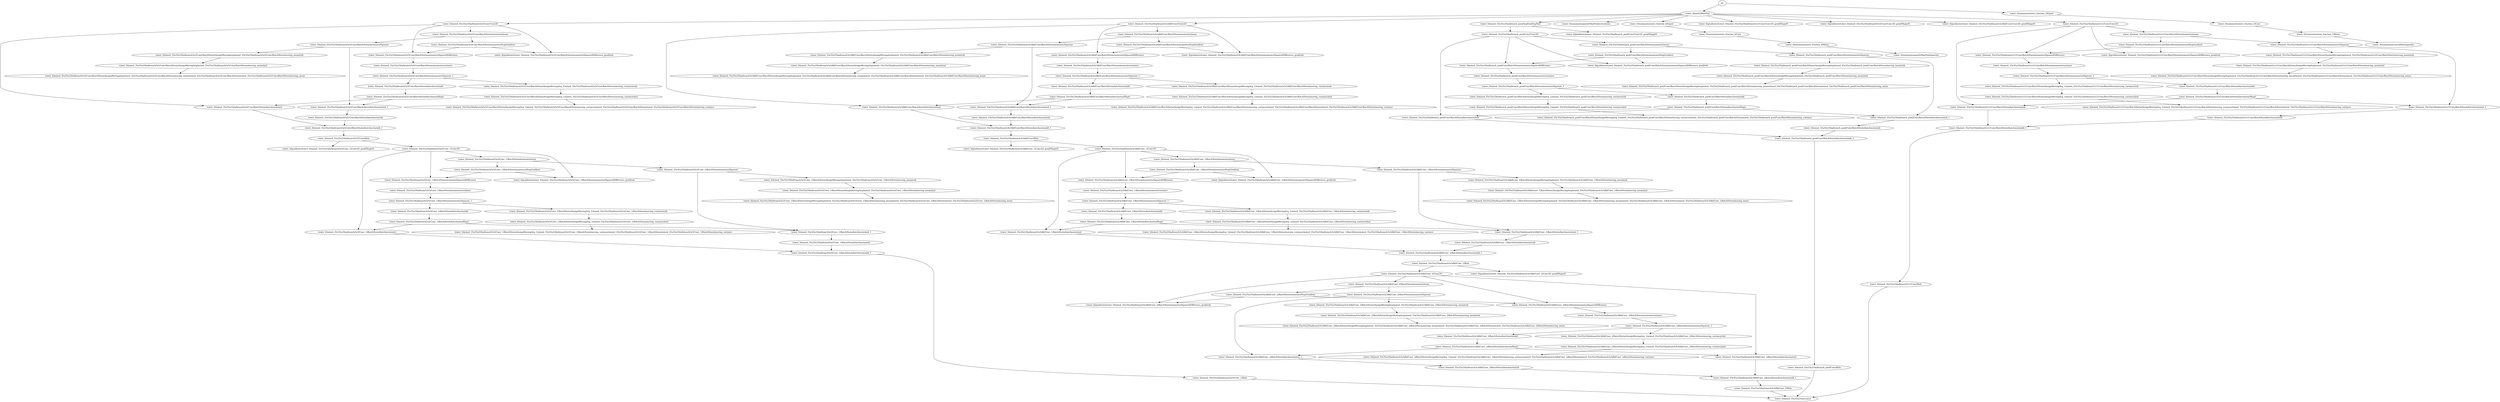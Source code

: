 digraph{
"tower_0/pool2/MaxPool"->"tower_0/mixed_35x35x256a/branch1x1/Conv/Conv2D"
"tower_0/mixed_35x35x256a/branch1x1/Conv/Conv2D"->"tower_0/mixed_35x35x256a/branch1x1/Conv/BatchNorm/moments/mean"
"tower_0/mixed_35x35x256a/branch1x1/Conv/BatchNorm/moments/mean"->"tower_0/mixed_35x35x256a/branch1x1/Conv/BatchNorm/moments/StopGradient"
"tower_0/mixed_35x35x256a/branch1x1/Conv/Conv2D"->"tower_0/mixed_35x35x256a/branch1x1/Conv/BatchNorm/moments/SquaredDifference"
"tower_0/mixed_35x35x256a/branch1x1/Conv/BatchNorm/moments/StopGradient"->"tower_0/mixed_35x35x256a/branch1x1/Conv/BatchNorm/moments/SquaredDifference"
"tower_0/mixed_35x35x256a/branch1x1/Conv/BatchNorm/moments/SquaredDifference"->"tower_0/mixed_35x35x256a/branch1x1/Conv/BatchNorm/moments/variance"
"tower_0/mixed_35x35x256a/branch1x1/Conv/BatchNorm/moments/mean"->"tower_0/mixed_35x35x256a/branch1x1/Conv/BatchNorm/moments/Squeeze"
"tower_0/mixed_35x35x256a/branch1x1/Conv/BatchNorm/moments/variance"->"tower_0/mixed_35x35x256a/branch1x1/Conv/BatchNorm/moments/Squeeze_1"
"tower_0/mixed_35x35x256a/branch1x1/Conv/BatchNorm/moments/Squeeze"->"tower_0/mixed_35x35x256a/branch1x1/Conv/BatchNorm/AssignMovingAvg/mixed_35x35x256a/branch1x1/Conv/BatchNorm/moving_mean/sub"
"tower_0/mixed_35x35x256a/branch1x1/Conv/BatchNorm/AssignMovingAvg/mixed_35x35x256a/branch1x1/Conv/BatchNorm/moving_mean/sub"->"tower_0/mixed_35x35x256a/branch1x1/Conv/BatchNorm/AssignMovingAvg/mixed_35x35x256a/branch1x1/Conv/BatchNorm/moving_mean/mul"
"tower_0/mixed_35x35x256a/branch1x1/Conv/BatchNorm/AssignMovingAvg/mixed_35x35x256a/branch1x1/Conv/BatchNorm/moving_mean/mul"->"tower_0/mixed_35x35x256a/branch1x1/Conv/BatchNorm/AssignMovingAvg/mixed_35x35x256a/branch1x1/Conv/BatchNorm/moving_mean/mixed_35x35x256a/branch1x1/Conv/BatchNorm/mixed_35x35x256a/branch1x1/Conv/BatchNorm/moving_mean"
"tower_0/mixed_35x35x256a/branch1x1/Conv/BatchNorm/moments/Squeeze_1"->"tower_0/mixed_35x35x256a/branch1x1/Conv/BatchNorm/AssignMovingAvg_1/mixed_35x35x256a/branch1x1/Conv/BatchNorm/moving_variance/sub"
"tower_0/mixed_35x35x256a/branch1x1/Conv/BatchNorm/AssignMovingAvg_1/mixed_35x35x256a/branch1x1/Conv/BatchNorm/moving_variance/sub"->"tower_0/mixed_35x35x256a/branch1x1/Conv/BatchNorm/AssignMovingAvg_1/mixed_35x35x256a/branch1x1/Conv/BatchNorm/moving_variance/mul"
"tower_0/mixed_35x35x256a/branch1x1/Conv/BatchNorm/AssignMovingAvg_1/mixed_35x35x256a/branch1x1/Conv/BatchNorm/moving_variance/mul"->"tower_0/mixed_35x35x256a/branch1x1/Conv/BatchNorm/AssignMovingAvg_1/mixed_35x35x256a/branch1x1/Conv/BatchNorm/moving_variance/mixed_35x35x256a/branch1x1/Conv/BatchNorm/mixed_35x35x256a/branch1x1/Conv/BatchNorm/moving_variance"
"tower_0/mixed_35x35x256a/branch1x1/Conv/BatchNorm/moments/Squeeze_1"->"tower_0/mixed_35x35x256a/branch1x1/Conv/BatchNorm/batchnorm/add"
"tower_0/mixed_35x35x256a/branch1x1/Conv/BatchNorm/batchnorm/add"->"tower_0/mixed_35x35x256a/branch1x1/Conv/BatchNorm/batchnorm/Rsqrt"
"tower_0/mixed_35x35x256a/branch1x1/Conv/Conv2D"->"tower_0/mixed_35x35x256a/branch1x1/Conv/BatchNorm/batchnorm/mul"
"tower_0/mixed_35x35x256a/branch1x1/Conv/BatchNorm/batchnorm/Rsqrt"->"tower_0/mixed_35x35x256a/branch1x1/Conv/BatchNorm/batchnorm/mul"
"tower_0/mixed_35x35x256a/branch1x1/Conv/BatchNorm/moments/Squeeze"->"tower_0/mixed_35x35x256a/branch1x1/Conv/BatchNorm/batchnorm/mul_1"
"tower_0/mixed_35x35x256a/branch1x1/Conv/BatchNorm/batchnorm/Rsqrt"->"tower_0/mixed_35x35x256a/branch1x1/Conv/BatchNorm/batchnorm/mul_1"
"tower_0/mixed_35x35x256a/branch1x1/Conv/BatchNorm/batchnorm/mul_1"->"tower_0/mixed_35x35x256a/branch1x1/Conv/BatchNorm/batchnorm/sub"
"tower_0/mixed_35x35x256a/branch1x1/Conv/BatchNorm/batchnorm/mul"->"tower_0/mixed_35x35x256a/branch1x1/Conv/BatchNorm/batchnorm/add_1"
"tower_0/mixed_35x35x256a/branch1x1/Conv/BatchNorm/batchnorm/sub"->"tower_0/mixed_35x35x256a/branch1x1/Conv/BatchNorm/batchnorm/add_1"
"tower_0/mixed_35x35x256a/branch1x1/Conv/BatchNorm/batchnorm/add_1"->"tower_0/mixed_35x35x256a/branch1x1/Conv/Relu"
"tower_0/pool2/MaxPool"->"tower_0/mixed_35x35x256a/branch5x5/Conv/Conv2D"
"tower_0/mixed_35x35x256a/branch5x5/Conv/Conv2D"->"tower_0/mixed_35x35x256a/branch5x5/Conv/BatchNorm/moments/mean"
"tower_0/mixed_35x35x256a/branch5x5/Conv/BatchNorm/moments/mean"->"tower_0/mixed_35x35x256a/branch5x5/Conv/BatchNorm/moments/StopGradient"
"tower_0/mixed_35x35x256a/branch5x5/Conv/Conv2D"->"tower_0/mixed_35x35x256a/branch5x5/Conv/BatchNorm/moments/SquaredDifference"
"tower_0/mixed_35x35x256a/branch5x5/Conv/BatchNorm/moments/StopGradient"->"tower_0/mixed_35x35x256a/branch5x5/Conv/BatchNorm/moments/SquaredDifference"
"tower_0/mixed_35x35x256a/branch5x5/Conv/BatchNorm/moments/SquaredDifference"->"tower_0/mixed_35x35x256a/branch5x5/Conv/BatchNorm/moments/variance"
"tower_0/mixed_35x35x256a/branch5x5/Conv/BatchNorm/moments/mean"->"tower_0/mixed_35x35x256a/branch5x5/Conv/BatchNorm/moments/Squeeze"
"tower_0/mixed_35x35x256a/branch5x5/Conv/BatchNorm/moments/variance"->"tower_0/mixed_35x35x256a/branch5x5/Conv/BatchNorm/moments/Squeeze_1"
"tower_0/mixed_35x35x256a/branch5x5/Conv/BatchNorm/moments/Squeeze"->"tower_0/mixed_35x35x256a/branch5x5/Conv/BatchNorm/AssignMovingAvg/mixed_35x35x256a/branch5x5/Conv/BatchNorm/moving_mean/sub"
"tower_0/mixed_35x35x256a/branch5x5/Conv/BatchNorm/AssignMovingAvg/mixed_35x35x256a/branch5x5/Conv/BatchNorm/moving_mean/sub"->"tower_0/mixed_35x35x256a/branch5x5/Conv/BatchNorm/AssignMovingAvg/mixed_35x35x256a/branch5x5/Conv/BatchNorm/moving_mean/mul"
"tower_0/mixed_35x35x256a/branch5x5/Conv/BatchNorm/AssignMovingAvg/mixed_35x35x256a/branch5x5/Conv/BatchNorm/moving_mean/mul"->"tower_0/mixed_35x35x256a/branch5x5/Conv/BatchNorm/AssignMovingAvg/mixed_35x35x256a/branch5x5/Conv/BatchNorm/moving_mean/mixed_35x35x256a/branch5x5/Conv/BatchNorm/mixed_35x35x256a/branch5x5/Conv/BatchNorm/moving_mean"
"tower_0/mixed_35x35x256a/branch5x5/Conv/BatchNorm/moments/Squeeze_1"->"tower_0/mixed_35x35x256a/branch5x5/Conv/BatchNorm/AssignMovingAvg_1/mixed_35x35x256a/branch5x5/Conv/BatchNorm/moving_variance/sub"
"tower_0/mixed_35x35x256a/branch5x5/Conv/BatchNorm/AssignMovingAvg_1/mixed_35x35x256a/branch5x5/Conv/BatchNorm/moving_variance/sub"->"tower_0/mixed_35x35x256a/branch5x5/Conv/BatchNorm/AssignMovingAvg_1/mixed_35x35x256a/branch5x5/Conv/BatchNorm/moving_variance/mul"
"tower_0/mixed_35x35x256a/branch5x5/Conv/BatchNorm/AssignMovingAvg_1/mixed_35x35x256a/branch5x5/Conv/BatchNorm/moving_variance/mul"->"tower_0/mixed_35x35x256a/branch5x5/Conv/BatchNorm/AssignMovingAvg_1/mixed_35x35x256a/branch5x5/Conv/BatchNorm/moving_variance/mixed_35x35x256a/branch5x5/Conv/BatchNorm/mixed_35x35x256a/branch5x5/Conv/BatchNorm/moving_variance"
"tower_0/mixed_35x35x256a/branch5x5/Conv/BatchNorm/moments/Squeeze_1"->"tower_0/mixed_35x35x256a/branch5x5/Conv/BatchNorm/batchnorm/add"
"tower_0/mixed_35x35x256a/branch5x5/Conv/BatchNorm/batchnorm/add"->"tower_0/mixed_35x35x256a/branch5x5/Conv/BatchNorm/batchnorm/Rsqrt"
"tower_0/mixed_35x35x256a/branch5x5/Conv/Conv2D"->"tower_0/mixed_35x35x256a/branch5x5/Conv/BatchNorm/batchnorm/mul"
"tower_0/mixed_35x35x256a/branch5x5/Conv/BatchNorm/batchnorm/Rsqrt"->"tower_0/mixed_35x35x256a/branch5x5/Conv/BatchNorm/batchnorm/mul"
"tower_0/mixed_35x35x256a/branch5x5/Conv/BatchNorm/moments/Squeeze"->"tower_0/mixed_35x35x256a/branch5x5/Conv/BatchNorm/batchnorm/mul_1"
"tower_0/mixed_35x35x256a/branch5x5/Conv/BatchNorm/batchnorm/Rsqrt"->"tower_0/mixed_35x35x256a/branch5x5/Conv/BatchNorm/batchnorm/mul_1"
"tower_0/mixed_35x35x256a/branch5x5/Conv/BatchNorm/batchnorm/mul_1"->"tower_0/mixed_35x35x256a/branch5x5/Conv/BatchNorm/batchnorm/sub"
"tower_0/mixed_35x35x256a/branch5x5/Conv/BatchNorm/batchnorm/mul"->"tower_0/mixed_35x35x256a/branch5x5/Conv/BatchNorm/batchnorm/add_1"
"tower_0/mixed_35x35x256a/branch5x5/Conv/BatchNorm/batchnorm/sub"->"tower_0/mixed_35x35x256a/branch5x5/Conv/BatchNorm/batchnorm/add_1"
"tower_0/mixed_35x35x256a/branch5x5/Conv/BatchNorm/batchnorm/add_1"->"tower_0/mixed_35x35x256a/branch5x5/Conv/Relu"
"tower_0/mixed_35x35x256a/branch5x5/Conv/Relu"->"tower_0/mixed_35x35x256a/branch5x5/Conv_1/Conv2D"
"tower_0/mixed_35x35x256a/branch5x5/Conv_1/Conv2D"->"tower_0/mixed_35x35x256a/branch5x5/Conv_1/BatchNorm/moments/mean"
"tower_0/mixed_35x35x256a/branch5x5/Conv_1/BatchNorm/moments/mean"->"tower_0/mixed_35x35x256a/branch5x5/Conv_1/BatchNorm/moments/StopGradient"
"tower_0/mixed_35x35x256a/branch5x5/Conv_1/Conv2D"->"tower_0/mixed_35x35x256a/branch5x5/Conv_1/BatchNorm/moments/SquaredDifference"
"tower_0/mixed_35x35x256a/branch5x5/Conv_1/BatchNorm/moments/StopGradient"->"tower_0/mixed_35x35x256a/branch5x5/Conv_1/BatchNorm/moments/SquaredDifference"
"tower_0/mixed_35x35x256a/branch5x5/Conv_1/BatchNorm/moments/SquaredDifference"->"tower_0/mixed_35x35x256a/branch5x5/Conv_1/BatchNorm/moments/variance"
"tower_0/mixed_35x35x256a/branch5x5/Conv_1/BatchNorm/moments/mean"->"tower_0/mixed_35x35x256a/branch5x5/Conv_1/BatchNorm/moments/Squeeze"
"tower_0/mixed_35x35x256a/branch5x5/Conv_1/BatchNorm/moments/variance"->"tower_0/mixed_35x35x256a/branch5x5/Conv_1/BatchNorm/moments/Squeeze_1"
"tower_0/mixed_35x35x256a/branch5x5/Conv_1/BatchNorm/moments/Squeeze"->"tower_0/mixed_35x35x256a/branch5x5/Conv_1/BatchNorm/AssignMovingAvg/mixed_35x35x256a/branch5x5/Conv_1/BatchNorm/moving_mean/sub"
"tower_0/mixed_35x35x256a/branch5x5/Conv_1/BatchNorm/AssignMovingAvg/mixed_35x35x256a/branch5x5/Conv_1/BatchNorm/moving_mean/sub"->"tower_0/mixed_35x35x256a/branch5x5/Conv_1/BatchNorm/AssignMovingAvg/mixed_35x35x256a/branch5x5/Conv_1/BatchNorm/moving_mean/mul"
"tower_0/mixed_35x35x256a/branch5x5/Conv_1/BatchNorm/AssignMovingAvg/mixed_35x35x256a/branch5x5/Conv_1/BatchNorm/moving_mean/mul"->"tower_0/mixed_35x35x256a/branch5x5/Conv_1/BatchNorm/AssignMovingAvg/mixed_35x35x256a/branch5x5/Conv_1/BatchNorm/moving_mean/mixed_35x35x256a/branch5x5/Conv_1/BatchNorm/mixed_35x35x256a/branch5x5/Conv_1/BatchNorm/moving_mean"
"tower_0/mixed_35x35x256a/branch5x5/Conv_1/BatchNorm/moments/Squeeze_1"->"tower_0/mixed_35x35x256a/branch5x5/Conv_1/BatchNorm/AssignMovingAvg_1/mixed_35x35x256a/branch5x5/Conv_1/BatchNorm/moving_variance/sub"
"tower_0/mixed_35x35x256a/branch5x5/Conv_1/BatchNorm/AssignMovingAvg_1/mixed_35x35x256a/branch5x5/Conv_1/BatchNorm/moving_variance/sub"->"tower_0/mixed_35x35x256a/branch5x5/Conv_1/BatchNorm/AssignMovingAvg_1/mixed_35x35x256a/branch5x5/Conv_1/BatchNorm/moving_variance/mul"
"tower_0/mixed_35x35x256a/branch5x5/Conv_1/BatchNorm/AssignMovingAvg_1/mixed_35x35x256a/branch5x5/Conv_1/BatchNorm/moving_variance/mul"->"tower_0/mixed_35x35x256a/branch5x5/Conv_1/BatchNorm/AssignMovingAvg_1/mixed_35x35x256a/branch5x5/Conv_1/BatchNorm/moving_variance/mixed_35x35x256a/branch5x5/Conv_1/BatchNorm/mixed_35x35x256a/branch5x5/Conv_1/BatchNorm/moving_variance"
"tower_0/mixed_35x35x256a/branch5x5/Conv_1/BatchNorm/moments/Squeeze_1"->"tower_0/mixed_35x35x256a/branch5x5/Conv_1/BatchNorm/batchnorm/add"
"tower_0/mixed_35x35x256a/branch5x5/Conv_1/BatchNorm/batchnorm/add"->"tower_0/mixed_35x35x256a/branch5x5/Conv_1/BatchNorm/batchnorm/Rsqrt"
"tower_0/mixed_35x35x256a/branch5x5/Conv_1/Conv2D"->"tower_0/mixed_35x35x256a/branch5x5/Conv_1/BatchNorm/batchnorm/mul"
"tower_0/mixed_35x35x256a/branch5x5/Conv_1/BatchNorm/batchnorm/Rsqrt"->"tower_0/mixed_35x35x256a/branch5x5/Conv_1/BatchNorm/batchnorm/mul"
"tower_0/mixed_35x35x256a/branch5x5/Conv_1/BatchNorm/moments/Squeeze"->"tower_0/mixed_35x35x256a/branch5x5/Conv_1/BatchNorm/batchnorm/mul_1"
"tower_0/mixed_35x35x256a/branch5x5/Conv_1/BatchNorm/batchnorm/Rsqrt"->"tower_0/mixed_35x35x256a/branch5x5/Conv_1/BatchNorm/batchnorm/mul_1"
"tower_0/mixed_35x35x256a/branch5x5/Conv_1/BatchNorm/batchnorm/mul_1"->"tower_0/mixed_35x35x256a/branch5x5/Conv_1/BatchNorm/batchnorm/sub"
"tower_0/mixed_35x35x256a/branch5x5/Conv_1/BatchNorm/batchnorm/mul"->"tower_0/mixed_35x35x256a/branch5x5/Conv_1/BatchNorm/batchnorm/add_1"
"tower_0/mixed_35x35x256a/branch5x5/Conv_1/BatchNorm/batchnorm/sub"->"tower_0/mixed_35x35x256a/branch5x5/Conv_1/BatchNorm/batchnorm/add_1"
"tower_0/mixed_35x35x256a/branch5x5/Conv_1/BatchNorm/batchnorm/add_1"->"tower_0/mixed_35x35x256a/branch5x5/Conv_1/Relu"
"tower_0/pool2/MaxPool"->"tower_0/mixed_35x35x256a/branch3x3dbl/Conv/Conv2D"
"tower_0/mixed_35x35x256a/branch3x3dbl/Conv/Conv2D"->"tower_0/mixed_35x35x256a/branch3x3dbl/Conv/BatchNorm/moments/mean"
"tower_0/mixed_35x35x256a/branch3x3dbl/Conv/BatchNorm/moments/mean"->"tower_0/mixed_35x35x256a/branch3x3dbl/Conv/BatchNorm/moments/StopGradient"
"tower_0/mixed_35x35x256a/branch3x3dbl/Conv/Conv2D"->"tower_0/mixed_35x35x256a/branch3x3dbl/Conv/BatchNorm/moments/SquaredDifference"
"tower_0/mixed_35x35x256a/branch3x3dbl/Conv/BatchNorm/moments/StopGradient"->"tower_0/mixed_35x35x256a/branch3x3dbl/Conv/BatchNorm/moments/SquaredDifference"
"tower_0/mixed_35x35x256a/branch3x3dbl/Conv/BatchNorm/moments/SquaredDifference"->"tower_0/mixed_35x35x256a/branch3x3dbl/Conv/BatchNorm/moments/variance"
"tower_0/mixed_35x35x256a/branch3x3dbl/Conv/BatchNorm/moments/mean"->"tower_0/mixed_35x35x256a/branch3x3dbl/Conv/BatchNorm/moments/Squeeze"
"tower_0/mixed_35x35x256a/branch3x3dbl/Conv/BatchNorm/moments/variance"->"tower_0/mixed_35x35x256a/branch3x3dbl/Conv/BatchNorm/moments/Squeeze_1"
"tower_0/mixed_35x35x256a/branch3x3dbl/Conv/BatchNorm/moments/Squeeze"->"tower_0/mixed_35x35x256a/branch3x3dbl/Conv/BatchNorm/AssignMovingAvg/mixed_35x35x256a/branch3x3dbl/Conv/BatchNorm/moving_mean/sub"
"tower_0/mixed_35x35x256a/branch3x3dbl/Conv/BatchNorm/AssignMovingAvg/mixed_35x35x256a/branch3x3dbl/Conv/BatchNorm/moving_mean/sub"->"tower_0/mixed_35x35x256a/branch3x3dbl/Conv/BatchNorm/AssignMovingAvg/mixed_35x35x256a/branch3x3dbl/Conv/BatchNorm/moving_mean/mul"
"tower_0/mixed_35x35x256a/branch3x3dbl/Conv/BatchNorm/AssignMovingAvg/mixed_35x35x256a/branch3x3dbl/Conv/BatchNorm/moving_mean/mul"->"tower_0/mixed_35x35x256a/branch3x3dbl/Conv/BatchNorm/AssignMovingAvg/mixed_35x35x256a/branch3x3dbl/Conv/BatchNorm/moving_mean/mixed_35x35x256a/branch3x3dbl/Conv/BatchNorm/mixed_35x35x256a/branch3x3dbl/Conv/BatchNorm/moving_mean"
"tower_0/mixed_35x35x256a/branch3x3dbl/Conv/BatchNorm/moments/Squeeze_1"->"tower_0/mixed_35x35x256a/branch3x3dbl/Conv/BatchNorm/AssignMovingAvg_1/mixed_35x35x256a/branch3x3dbl/Conv/BatchNorm/moving_variance/sub"
"tower_0/mixed_35x35x256a/branch3x3dbl/Conv/BatchNorm/AssignMovingAvg_1/mixed_35x35x256a/branch3x3dbl/Conv/BatchNorm/moving_variance/sub"->"tower_0/mixed_35x35x256a/branch3x3dbl/Conv/BatchNorm/AssignMovingAvg_1/mixed_35x35x256a/branch3x3dbl/Conv/BatchNorm/moving_variance/mul"
"tower_0/mixed_35x35x256a/branch3x3dbl/Conv/BatchNorm/AssignMovingAvg_1/mixed_35x35x256a/branch3x3dbl/Conv/BatchNorm/moving_variance/mul"->"tower_0/mixed_35x35x256a/branch3x3dbl/Conv/BatchNorm/AssignMovingAvg_1/mixed_35x35x256a/branch3x3dbl/Conv/BatchNorm/moving_variance/mixed_35x35x256a/branch3x3dbl/Conv/BatchNorm/mixed_35x35x256a/branch3x3dbl/Conv/BatchNorm/moving_variance"
"tower_0/mixed_35x35x256a/branch3x3dbl/Conv/BatchNorm/moments/Squeeze_1"->"tower_0/mixed_35x35x256a/branch3x3dbl/Conv/BatchNorm/batchnorm/add"
"tower_0/mixed_35x35x256a/branch3x3dbl/Conv/BatchNorm/batchnorm/add"->"tower_0/mixed_35x35x256a/branch3x3dbl/Conv/BatchNorm/batchnorm/Rsqrt"
"tower_0/mixed_35x35x256a/branch3x3dbl/Conv/Conv2D"->"tower_0/mixed_35x35x256a/branch3x3dbl/Conv/BatchNorm/batchnorm/mul"
"tower_0/mixed_35x35x256a/branch3x3dbl/Conv/BatchNorm/batchnorm/Rsqrt"->"tower_0/mixed_35x35x256a/branch3x3dbl/Conv/BatchNorm/batchnorm/mul"
"tower_0/mixed_35x35x256a/branch3x3dbl/Conv/BatchNorm/moments/Squeeze"->"tower_0/mixed_35x35x256a/branch3x3dbl/Conv/BatchNorm/batchnorm/mul_1"
"tower_0/mixed_35x35x256a/branch3x3dbl/Conv/BatchNorm/batchnorm/Rsqrt"->"tower_0/mixed_35x35x256a/branch3x3dbl/Conv/BatchNorm/batchnorm/mul_1"
"tower_0/mixed_35x35x256a/branch3x3dbl/Conv/BatchNorm/batchnorm/mul_1"->"tower_0/mixed_35x35x256a/branch3x3dbl/Conv/BatchNorm/batchnorm/sub"
"tower_0/mixed_35x35x256a/branch3x3dbl/Conv/BatchNorm/batchnorm/mul"->"tower_0/mixed_35x35x256a/branch3x3dbl/Conv/BatchNorm/batchnorm/add_1"
"tower_0/mixed_35x35x256a/branch3x3dbl/Conv/BatchNorm/batchnorm/sub"->"tower_0/mixed_35x35x256a/branch3x3dbl/Conv/BatchNorm/batchnorm/add_1"
"tower_0/mixed_35x35x256a/branch3x3dbl/Conv/BatchNorm/batchnorm/add_1"->"tower_0/mixed_35x35x256a/branch3x3dbl/Conv/Relu"
"tower_0/mixed_35x35x256a/branch3x3dbl/Conv/Relu"->"tower_0/mixed_35x35x256a/branch3x3dbl/Conv_1/Conv2D"
"tower_0/mixed_35x35x256a/branch3x3dbl/Conv_1/Conv2D"->"tower_0/mixed_35x35x256a/branch3x3dbl/Conv_1/BatchNorm/moments/mean"
"tower_0/mixed_35x35x256a/branch3x3dbl/Conv_1/BatchNorm/moments/mean"->"tower_0/mixed_35x35x256a/branch3x3dbl/Conv_1/BatchNorm/moments/StopGradient"
"tower_0/mixed_35x35x256a/branch3x3dbl/Conv_1/Conv2D"->"tower_0/mixed_35x35x256a/branch3x3dbl/Conv_1/BatchNorm/moments/SquaredDifference"
"tower_0/mixed_35x35x256a/branch3x3dbl/Conv_1/BatchNorm/moments/StopGradient"->"tower_0/mixed_35x35x256a/branch3x3dbl/Conv_1/BatchNorm/moments/SquaredDifference"
"tower_0/mixed_35x35x256a/branch3x3dbl/Conv_1/BatchNorm/moments/SquaredDifference"->"tower_0/mixed_35x35x256a/branch3x3dbl/Conv_1/BatchNorm/moments/variance"
"tower_0/mixed_35x35x256a/branch3x3dbl/Conv_1/BatchNorm/moments/mean"->"tower_0/mixed_35x35x256a/branch3x3dbl/Conv_1/BatchNorm/moments/Squeeze"
"tower_0/mixed_35x35x256a/branch3x3dbl/Conv_1/BatchNorm/moments/variance"->"tower_0/mixed_35x35x256a/branch3x3dbl/Conv_1/BatchNorm/moments/Squeeze_1"
"tower_0/mixed_35x35x256a/branch3x3dbl/Conv_1/BatchNorm/moments/Squeeze"->"tower_0/mixed_35x35x256a/branch3x3dbl/Conv_1/BatchNorm/AssignMovingAvg/mixed_35x35x256a/branch3x3dbl/Conv_1/BatchNorm/moving_mean/sub"
"tower_0/mixed_35x35x256a/branch3x3dbl/Conv_1/BatchNorm/AssignMovingAvg/mixed_35x35x256a/branch3x3dbl/Conv_1/BatchNorm/moving_mean/sub"->"tower_0/mixed_35x35x256a/branch3x3dbl/Conv_1/BatchNorm/AssignMovingAvg/mixed_35x35x256a/branch3x3dbl/Conv_1/BatchNorm/moving_mean/mul"
"tower_0/mixed_35x35x256a/branch3x3dbl/Conv_1/BatchNorm/AssignMovingAvg/mixed_35x35x256a/branch3x3dbl/Conv_1/BatchNorm/moving_mean/mul"->"tower_0/mixed_35x35x256a/branch3x3dbl/Conv_1/BatchNorm/AssignMovingAvg/mixed_35x35x256a/branch3x3dbl/Conv_1/BatchNorm/moving_mean/mixed_35x35x256a/branch3x3dbl/Conv_1/BatchNorm/mixed_35x35x256a/branch3x3dbl/Conv_1/BatchNorm/moving_mean"
"tower_0/mixed_35x35x256a/branch3x3dbl/Conv_1/BatchNorm/moments/Squeeze_1"->"tower_0/mixed_35x35x256a/branch3x3dbl/Conv_1/BatchNorm/AssignMovingAvg_1/mixed_35x35x256a/branch3x3dbl/Conv_1/BatchNorm/moving_variance/sub"
"tower_0/mixed_35x35x256a/branch3x3dbl/Conv_1/BatchNorm/AssignMovingAvg_1/mixed_35x35x256a/branch3x3dbl/Conv_1/BatchNorm/moving_variance/sub"->"tower_0/mixed_35x35x256a/branch3x3dbl/Conv_1/BatchNorm/AssignMovingAvg_1/mixed_35x35x256a/branch3x3dbl/Conv_1/BatchNorm/moving_variance/mul"
"tower_0/mixed_35x35x256a/branch3x3dbl/Conv_1/BatchNorm/AssignMovingAvg_1/mixed_35x35x256a/branch3x3dbl/Conv_1/BatchNorm/moving_variance/mul"->"tower_0/mixed_35x35x256a/branch3x3dbl/Conv_1/BatchNorm/AssignMovingAvg_1/mixed_35x35x256a/branch3x3dbl/Conv_1/BatchNorm/moving_variance/mixed_35x35x256a/branch3x3dbl/Conv_1/BatchNorm/mixed_35x35x256a/branch3x3dbl/Conv_1/BatchNorm/moving_variance"
"tower_0/mixed_35x35x256a/branch3x3dbl/Conv_1/BatchNorm/moments/Squeeze_1"->"tower_0/mixed_35x35x256a/branch3x3dbl/Conv_1/BatchNorm/batchnorm/add"
"tower_0/mixed_35x35x256a/branch3x3dbl/Conv_1/BatchNorm/batchnorm/add"->"tower_0/mixed_35x35x256a/branch3x3dbl/Conv_1/BatchNorm/batchnorm/Rsqrt"
"tower_0/mixed_35x35x256a/branch3x3dbl/Conv_1/Conv2D"->"tower_0/mixed_35x35x256a/branch3x3dbl/Conv_1/BatchNorm/batchnorm/mul"
"tower_0/mixed_35x35x256a/branch3x3dbl/Conv_1/BatchNorm/batchnorm/Rsqrt"->"tower_0/mixed_35x35x256a/branch3x3dbl/Conv_1/BatchNorm/batchnorm/mul"
"tower_0/mixed_35x35x256a/branch3x3dbl/Conv_1/BatchNorm/moments/Squeeze"->"tower_0/mixed_35x35x256a/branch3x3dbl/Conv_1/BatchNorm/batchnorm/mul_1"
"tower_0/mixed_35x35x256a/branch3x3dbl/Conv_1/BatchNorm/batchnorm/Rsqrt"->"tower_0/mixed_35x35x256a/branch3x3dbl/Conv_1/BatchNorm/batchnorm/mul_1"
"tower_0/mixed_35x35x256a/branch3x3dbl/Conv_1/BatchNorm/batchnorm/mul_1"->"tower_0/mixed_35x35x256a/branch3x3dbl/Conv_1/BatchNorm/batchnorm/sub"
"tower_0/mixed_35x35x256a/branch3x3dbl/Conv_1/BatchNorm/batchnorm/mul"->"tower_0/mixed_35x35x256a/branch3x3dbl/Conv_1/BatchNorm/batchnorm/add_1"
"tower_0/mixed_35x35x256a/branch3x3dbl/Conv_1/BatchNorm/batchnorm/sub"->"tower_0/mixed_35x35x256a/branch3x3dbl/Conv_1/BatchNorm/batchnorm/add_1"
"tower_0/mixed_35x35x256a/branch3x3dbl/Conv_1/BatchNorm/batchnorm/add_1"->"tower_0/mixed_35x35x256a/branch3x3dbl/Conv_1/Relu"
"tower_0/mixed_35x35x256a/branch3x3dbl/Conv_1/Relu"->"tower_0/mixed_35x35x256a/branch3x3dbl/Conv_2/Conv2D"
"tower_0/mixed_35x35x256a/branch3x3dbl/Conv_2/Conv2D"->"tower_0/mixed_35x35x256a/branch3x3dbl/Conv_2/BatchNorm/moments/mean"
"tower_0/mixed_35x35x256a/branch3x3dbl/Conv_2/BatchNorm/moments/mean"->"tower_0/mixed_35x35x256a/branch3x3dbl/Conv_2/BatchNorm/moments/StopGradient"
"tower_0/mixed_35x35x256a/branch3x3dbl/Conv_2/Conv2D"->"tower_0/mixed_35x35x256a/branch3x3dbl/Conv_2/BatchNorm/moments/SquaredDifference"
"tower_0/mixed_35x35x256a/branch3x3dbl/Conv_2/BatchNorm/moments/StopGradient"->"tower_0/mixed_35x35x256a/branch3x3dbl/Conv_2/BatchNorm/moments/SquaredDifference"
"tower_0/mixed_35x35x256a/branch3x3dbl/Conv_2/BatchNorm/moments/SquaredDifference"->"tower_0/mixed_35x35x256a/branch3x3dbl/Conv_2/BatchNorm/moments/variance"
"tower_0/mixed_35x35x256a/branch3x3dbl/Conv_2/BatchNorm/moments/mean"->"tower_0/mixed_35x35x256a/branch3x3dbl/Conv_2/BatchNorm/moments/Squeeze"
"tower_0/mixed_35x35x256a/branch3x3dbl/Conv_2/BatchNorm/moments/variance"->"tower_0/mixed_35x35x256a/branch3x3dbl/Conv_2/BatchNorm/moments/Squeeze_1"
"tower_0/mixed_35x35x256a/branch3x3dbl/Conv_2/BatchNorm/moments/Squeeze"->"tower_0/mixed_35x35x256a/branch3x3dbl/Conv_2/BatchNorm/AssignMovingAvg/mixed_35x35x256a/branch3x3dbl/Conv_2/BatchNorm/moving_mean/sub"
"tower_0/mixed_35x35x256a/branch3x3dbl/Conv_2/BatchNorm/AssignMovingAvg/mixed_35x35x256a/branch3x3dbl/Conv_2/BatchNorm/moving_mean/sub"->"tower_0/mixed_35x35x256a/branch3x3dbl/Conv_2/BatchNorm/AssignMovingAvg/mixed_35x35x256a/branch3x3dbl/Conv_2/BatchNorm/moving_mean/mul"
"tower_0/mixed_35x35x256a/branch3x3dbl/Conv_2/BatchNorm/AssignMovingAvg/mixed_35x35x256a/branch3x3dbl/Conv_2/BatchNorm/moving_mean/mul"->"tower_0/mixed_35x35x256a/branch3x3dbl/Conv_2/BatchNorm/AssignMovingAvg/mixed_35x35x256a/branch3x3dbl/Conv_2/BatchNorm/moving_mean/mixed_35x35x256a/branch3x3dbl/Conv_2/BatchNorm/mixed_35x35x256a/branch3x3dbl/Conv_2/BatchNorm/moving_mean"
"tower_0/mixed_35x35x256a/branch3x3dbl/Conv_2/BatchNorm/moments/Squeeze_1"->"tower_0/mixed_35x35x256a/branch3x3dbl/Conv_2/BatchNorm/AssignMovingAvg_1/mixed_35x35x256a/branch3x3dbl/Conv_2/BatchNorm/moving_variance/sub"
"tower_0/mixed_35x35x256a/branch3x3dbl/Conv_2/BatchNorm/AssignMovingAvg_1/mixed_35x35x256a/branch3x3dbl/Conv_2/BatchNorm/moving_variance/sub"->"tower_0/mixed_35x35x256a/branch3x3dbl/Conv_2/BatchNorm/AssignMovingAvg_1/mixed_35x35x256a/branch3x3dbl/Conv_2/BatchNorm/moving_variance/mul"
"tower_0/mixed_35x35x256a/branch3x3dbl/Conv_2/BatchNorm/AssignMovingAvg_1/mixed_35x35x256a/branch3x3dbl/Conv_2/BatchNorm/moving_variance/mul"->"tower_0/mixed_35x35x256a/branch3x3dbl/Conv_2/BatchNorm/AssignMovingAvg_1/mixed_35x35x256a/branch3x3dbl/Conv_2/BatchNorm/moving_variance/mixed_35x35x256a/branch3x3dbl/Conv_2/BatchNorm/mixed_35x35x256a/branch3x3dbl/Conv_2/BatchNorm/moving_variance"
"tower_0/mixed_35x35x256a/branch3x3dbl/Conv_2/BatchNorm/moments/Squeeze_1"->"tower_0/mixed_35x35x256a/branch3x3dbl/Conv_2/BatchNorm/batchnorm/add"
"tower_0/mixed_35x35x256a/branch3x3dbl/Conv_2/BatchNorm/batchnorm/add"->"tower_0/mixed_35x35x256a/branch3x3dbl/Conv_2/BatchNorm/batchnorm/Rsqrt"
"tower_0/mixed_35x35x256a/branch3x3dbl/Conv_2/Conv2D"->"tower_0/mixed_35x35x256a/branch3x3dbl/Conv_2/BatchNorm/batchnorm/mul"
"tower_0/mixed_35x35x256a/branch3x3dbl/Conv_2/BatchNorm/batchnorm/Rsqrt"->"tower_0/mixed_35x35x256a/branch3x3dbl/Conv_2/BatchNorm/batchnorm/mul"
"tower_0/mixed_35x35x256a/branch3x3dbl/Conv_2/BatchNorm/moments/Squeeze"->"tower_0/mixed_35x35x256a/branch3x3dbl/Conv_2/BatchNorm/batchnorm/mul_1"
"tower_0/mixed_35x35x256a/branch3x3dbl/Conv_2/BatchNorm/batchnorm/Rsqrt"->"tower_0/mixed_35x35x256a/branch3x3dbl/Conv_2/BatchNorm/batchnorm/mul_1"
"tower_0/mixed_35x35x256a/branch3x3dbl/Conv_2/BatchNorm/batchnorm/mul_1"->"tower_0/mixed_35x35x256a/branch3x3dbl/Conv_2/BatchNorm/batchnorm/sub"
"tower_0/mixed_35x35x256a/branch3x3dbl/Conv_2/BatchNorm/batchnorm/mul"->"tower_0/mixed_35x35x256a/branch3x3dbl/Conv_2/BatchNorm/batchnorm/add_1"
"tower_0/mixed_35x35x256a/branch3x3dbl/Conv_2/BatchNorm/batchnorm/sub"->"tower_0/mixed_35x35x256a/branch3x3dbl/Conv_2/BatchNorm/batchnorm/add_1"
"tower_0/mixed_35x35x256a/branch3x3dbl/Conv_2/BatchNorm/batchnorm/add_1"->"tower_0/mixed_35x35x256a/branch3x3dbl/Conv_2/Relu"
"tower_0/pool2/MaxPool"->"tower_0/mixed_35x35x256a/branch_pool/AvgPool/AvgPool"
"tower_0/mixed_35x35x256a/branch_pool/AvgPool/AvgPool"->"tower_0/mixed_35x35x256a/branch_pool/Conv/Conv2D"
"tower_0/mixed_35x35x256a/branch_pool/Conv/Conv2D"->"tower_0/mixed_35x35x256a/branch_pool/Conv/BatchNorm/moments/mean"
"tower_0/mixed_35x35x256a/branch_pool/Conv/BatchNorm/moments/mean"->"tower_0/mixed_35x35x256a/branch_pool/Conv/BatchNorm/moments/StopGradient"
"tower_0/mixed_35x35x256a/branch_pool/Conv/Conv2D"->"tower_0/mixed_35x35x256a/branch_pool/Conv/BatchNorm/moments/SquaredDifference"
"tower_0/mixed_35x35x256a/branch_pool/Conv/BatchNorm/moments/StopGradient"->"tower_0/mixed_35x35x256a/branch_pool/Conv/BatchNorm/moments/SquaredDifference"
"tower_0/mixed_35x35x256a/branch_pool/Conv/BatchNorm/moments/SquaredDifference"->"tower_0/mixed_35x35x256a/branch_pool/Conv/BatchNorm/moments/variance"
"tower_0/mixed_35x35x256a/branch_pool/Conv/BatchNorm/moments/mean"->"tower_0/mixed_35x35x256a/branch_pool/Conv/BatchNorm/moments/Squeeze"
"tower_0/mixed_35x35x256a/branch_pool/Conv/BatchNorm/moments/variance"->"tower_0/mixed_35x35x256a/branch_pool/Conv/BatchNorm/moments/Squeeze_1"
"tower_0/mixed_35x35x256a/branch_pool/Conv/BatchNorm/moments/Squeeze"->"tower_0/mixed_35x35x256a/branch_pool/Conv/BatchNorm/AssignMovingAvg/mixed_35x35x256a/branch_pool/Conv/BatchNorm/moving_mean/sub"
"tower_0/mixed_35x35x256a/branch_pool/Conv/BatchNorm/AssignMovingAvg/mixed_35x35x256a/branch_pool/Conv/BatchNorm/moving_mean/sub"->"tower_0/mixed_35x35x256a/branch_pool/Conv/BatchNorm/AssignMovingAvg/mixed_35x35x256a/branch_pool/Conv/BatchNorm/moving_mean/mul"
"tower_0/mixed_35x35x256a/branch_pool/Conv/BatchNorm/AssignMovingAvg/mixed_35x35x256a/branch_pool/Conv/BatchNorm/moving_mean/mul"->"tower_0/mixed_35x35x256a/branch_pool/Conv/BatchNorm/AssignMovingAvg/mixed_35x35x256a/branch_pool/Conv/BatchNorm/moving_mean/mixed_35x35x256a/branch_pool/Conv/BatchNorm/mixed_35x35x256a/branch_pool/Conv/BatchNorm/moving_mean"
"tower_0/mixed_35x35x256a/branch_pool/Conv/BatchNorm/moments/Squeeze_1"->"tower_0/mixed_35x35x256a/branch_pool/Conv/BatchNorm/AssignMovingAvg_1/mixed_35x35x256a/branch_pool/Conv/BatchNorm/moving_variance/sub"
"tower_0/mixed_35x35x256a/branch_pool/Conv/BatchNorm/AssignMovingAvg_1/mixed_35x35x256a/branch_pool/Conv/BatchNorm/moving_variance/sub"->"tower_0/mixed_35x35x256a/branch_pool/Conv/BatchNorm/AssignMovingAvg_1/mixed_35x35x256a/branch_pool/Conv/BatchNorm/moving_variance/mul"
"tower_0/mixed_35x35x256a/branch_pool/Conv/BatchNorm/AssignMovingAvg_1/mixed_35x35x256a/branch_pool/Conv/BatchNorm/moving_variance/mul"->"tower_0/mixed_35x35x256a/branch_pool/Conv/BatchNorm/AssignMovingAvg_1/mixed_35x35x256a/branch_pool/Conv/BatchNorm/moving_variance/mixed_35x35x256a/branch_pool/Conv/BatchNorm/mixed_35x35x256a/branch_pool/Conv/BatchNorm/moving_variance"
"tower_0/mixed_35x35x256a/branch_pool/Conv/BatchNorm/moments/Squeeze_1"->"tower_0/mixed_35x35x256a/branch_pool/Conv/BatchNorm/batchnorm/add"
"tower_0/mixed_35x35x256a/branch_pool/Conv/BatchNorm/batchnorm/add"->"tower_0/mixed_35x35x256a/branch_pool/Conv/BatchNorm/batchnorm/Rsqrt"
"tower_0/mixed_35x35x256a/branch_pool/Conv/Conv2D"->"tower_0/mixed_35x35x256a/branch_pool/Conv/BatchNorm/batchnorm/mul"
"tower_0/mixed_35x35x256a/branch_pool/Conv/BatchNorm/batchnorm/Rsqrt"->"tower_0/mixed_35x35x256a/branch_pool/Conv/BatchNorm/batchnorm/mul"
"tower_0/mixed_35x35x256a/branch_pool/Conv/BatchNorm/moments/Squeeze"->"tower_0/mixed_35x35x256a/branch_pool/Conv/BatchNorm/batchnorm/mul_1"
"tower_0/mixed_35x35x256a/branch_pool/Conv/BatchNorm/batchnorm/Rsqrt"->"tower_0/mixed_35x35x256a/branch_pool/Conv/BatchNorm/batchnorm/mul_1"
"tower_0/mixed_35x35x256a/branch_pool/Conv/BatchNorm/batchnorm/mul_1"->"tower_0/mixed_35x35x256a/branch_pool/Conv/BatchNorm/batchnorm/sub"
"tower_0/mixed_35x35x256a/branch_pool/Conv/BatchNorm/batchnorm/mul"->"tower_0/mixed_35x35x256a/branch_pool/Conv/BatchNorm/batchnorm/add_1"
"tower_0/mixed_35x35x256a/branch_pool/Conv/BatchNorm/batchnorm/sub"->"tower_0/mixed_35x35x256a/branch_pool/Conv/BatchNorm/batchnorm/add_1"
"tower_0/mixed_35x35x256a/branch_pool/Conv/BatchNorm/batchnorm/add_1"->"tower_0/mixed_35x35x256a/branch_pool/Conv/Relu"
"tower_0/mixed_35x35x256a/branch1x1/Conv/Relu"->"tower_0/mixed_35x35x256a/concat"
"tower_0/mixed_35x35x256a/branch5x5/Conv_1/Relu"->"tower_0/mixed_35x35x256a/concat"
"tower_0/mixed_35x35x256a/branch3x3dbl/Conv_2/Relu"->"tower_0/mixed_35x35x256a/concat"
"tower_0/mixed_35x35x256a/branch_pool/Conv/Relu"->"tower_0/mixed_35x35x256a/concat"
"tower_0/summaries/zero_fraction_5/Equal"->"tower_0/summaries/zero_fraction_5/Cast"
"tower_0/summaries/zero_fraction_5/Cast"->"tower_0/summaries/zero_fraction_5/Mean"
"tower_0/summaries/zero_fraction_5/Mean"->"tower_0/summaries/conv4/Relu/sparsity"
"tower_0/pool2/MaxPool"->"tower_0/summaries/pool2/MaxPool/activations"
"tower_0/pool2/MaxPool"->"tower_0/summaries/zero_fraction_6/Equal"
"tower_0/summaries/zero_fraction_6/Equal"->"tower_0/summaries/zero_fraction_6/Cast"
"tower_0/summaries/zero_fraction_6/Cast"->"tower_0/summaries/zero_fraction_6/Mean"
"tower_0/summaries/zero_fraction_6/Mean"->"tower_0/summaries/pool2/MaxPool/sparsity"
"tower_0/mixed_35x35x256a/branch1x1/Conv/Conv2D"->"tower_0/gradients/tower_0/mixed_35x35x256a/branch1x1/Conv/BatchNorm/moments/SquaredDifference_grad/sub"
"tower_0/mixed_35x35x256a/branch1x1/Conv/BatchNorm/moments/StopGradient"->"tower_0/gradients/tower_0/mixed_35x35x256a/branch1x1/Conv/BatchNorm/moments/SquaredDifference_grad/sub"
"tower_0/mixed_35x35x256a/branch5x5/Conv_1/Conv2D"->"tower_0/gradients/tower_0/mixed_35x35x256a/branch5x5/Conv_1/BatchNorm/moments/SquaredDifference_grad/sub"
"tower_0/mixed_35x35x256a/branch5x5/Conv_1/BatchNorm/moments/StopGradient"->"tower_0/gradients/tower_0/mixed_35x35x256a/branch5x5/Conv_1/BatchNorm/moments/SquaredDifference_grad/sub"
"tower_0/mixed_35x35x256a/branch3x3dbl/Conv_2/Conv2D"->"tower_0/gradients/tower_0/mixed_35x35x256a/branch3x3dbl/Conv_2/BatchNorm/moments/SquaredDifference_grad/sub"
"tower_0/mixed_35x35x256a/branch3x3dbl/Conv_2/BatchNorm/moments/StopGradient"->"tower_0/gradients/tower_0/mixed_35x35x256a/branch3x3dbl/Conv_2/BatchNorm/moments/SquaredDifference_grad/sub"
"tower_0/mixed_35x35x256a/branch_pool/Conv/Conv2D"->"tower_0/gradients/tower_0/mixed_35x35x256a/branch_pool/Conv/BatchNorm/moments/SquaredDifference_grad/sub"
"tower_0/mixed_35x35x256a/branch_pool/Conv/BatchNorm/moments/StopGradient"->"tower_0/gradients/tower_0/mixed_35x35x256a/branch_pool/Conv/BatchNorm/moments/SquaredDifference_grad/sub"
"tower_0/pool2/MaxPool"->"tower_0/gradients/tower_0/mixed_35x35x256a/branch1x1/Conv/Conv2D_grad/ShapeN"
"tower_0/mixed_35x35x256a/branch5x5/Conv/Relu"->"tower_0/gradients/tower_0/mixed_35x35x256a/branch5x5/Conv_1/Conv2D_grad/ShapeN"
"tower_0/mixed_35x35x256a/branch3x3dbl/Conv_1/Relu"->"tower_0/gradients/tower_0/mixed_35x35x256a/branch3x3dbl/Conv_2/Conv2D_grad/ShapeN"
"tower_0/mixed_35x35x256a/branch_pool/AvgPool/AvgPool"->"tower_0/gradients/tower_0/mixed_35x35x256a/branch_pool/Conv/Conv2D_grad/ShapeN"
"tower_0/mixed_35x35x256a/branch5x5/Conv/Conv2D"->"tower_0/gradients/tower_0/mixed_35x35x256a/branch5x5/Conv/BatchNorm/moments/SquaredDifference_grad/sub"
"tower_0/mixed_35x35x256a/branch5x5/Conv/BatchNorm/moments/StopGradient"->"tower_0/gradients/tower_0/mixed_35x35x256a/branch5x5/Conv/BatchNorm/moments/SquaredDifference_grad/sub"
"tower_0/mixed_35x35x256a/branch3x3dbl/Conv_1/Conv2D"->"tower_0/gradients/tower_0/mixed_35x35x256a/branch3x3dbl/Conv_1/BatchNorm/moments/SquaredDifference_grad/sub"
"tower_0/mixed_35x35x256a/branch3x3dbl/Conv_1/BatchNorm/moments/StopGradient"->"tower_0/gradients/tower_0/mixed_35x35x256a/branch3x3dbl/Conv_1/BatchNorm/moments/SquaredDifference_grad/sub"
"tower_0/pool2/MaxPool"->"tower_0/gradients/tower_0/mixed_35x35x256a/branch5x5/Conv/Conv2D_grad/ShapeN"
"tower_0/mixed_35x35x256a/branch3x3dbl/Conv/Relu"->"tower_0/gradients/tower_0/mixed_35x35x256a/branch3x3dbl/Conv_1/Conv2D_grad/ShapeN"
"tower_0/mixed_35x35x256a/branch3x3dbl/Conv/Conv2D"->"tower_0/gradients/tower_0/mixed_35x35x256a/branch3x3dbl/Conv/BatchNorm/moments/SquaredDifference_grad/sub"
"tower_0/mixed_35x35x256a/branch3x3dbl/Conv/BatchNorm/moments/StopGradient"->"tower_0/gradients/tower_0/mixed_35x35x256a/branch3x3dbl/Conv/BatchNorm/moments/SquaredDifference_grad/sub"
"tower_0/pool2/MaxPool"->"tower_0/gradients/tower_0/mixed_35x35x256a/branch3x3dbl/Conv/Conv2D_grad/ShapeN"
"src"->"tower_0/pool2/MaxPool"
"src"->"tower_0/summaries/zero_fraction_5/Equal"

}